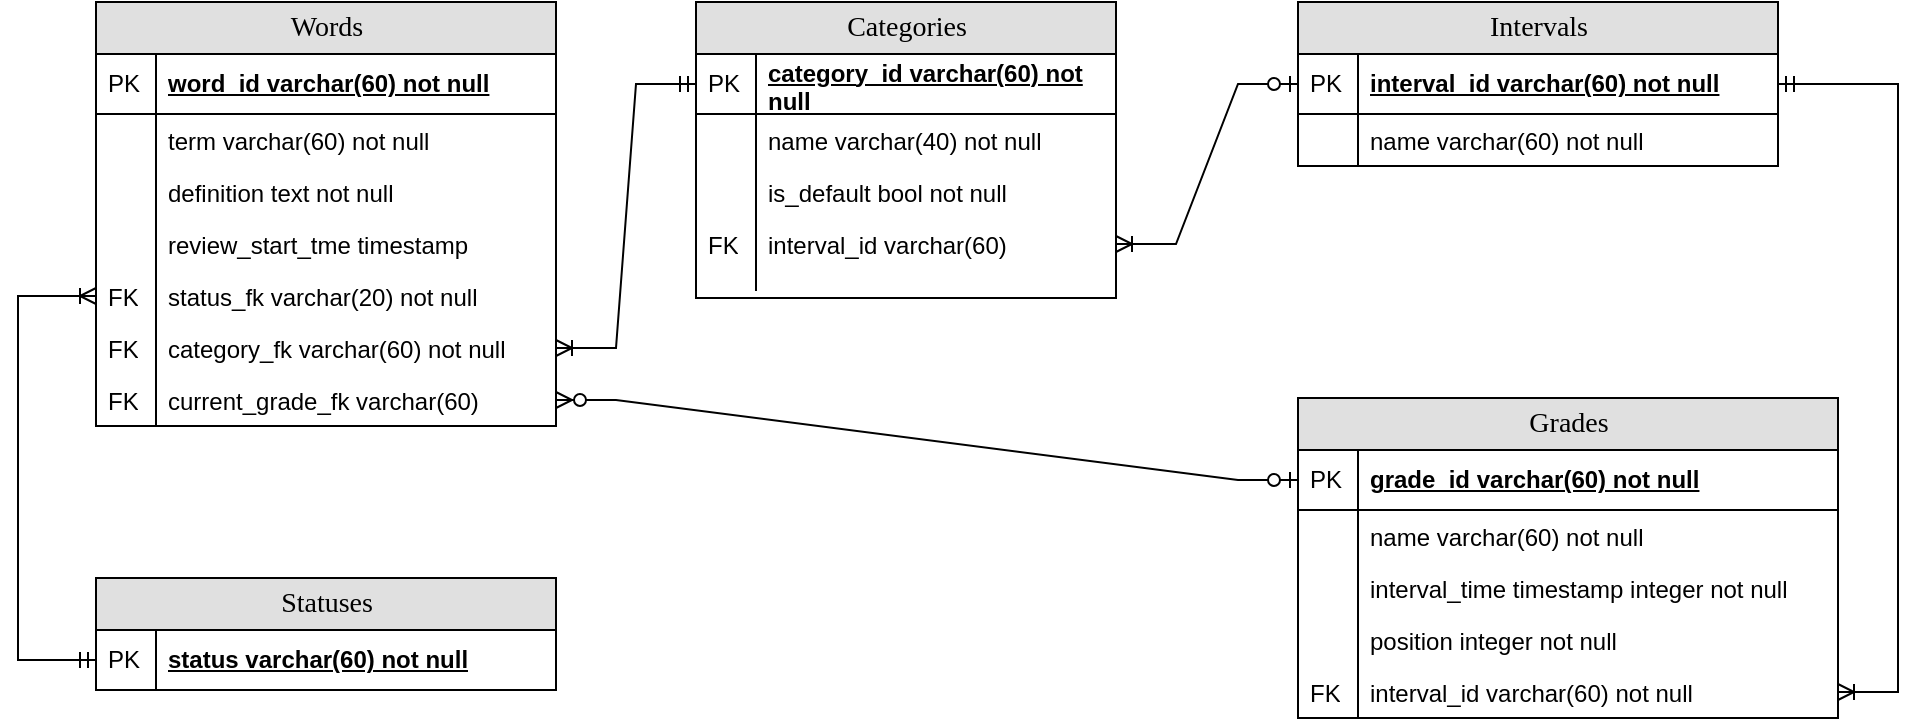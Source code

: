 <mxfile version="20.4.0" type="device"><diagram name="Page-1" id="e56a1550-8fbb-45ad-956c-1786394a9013"><mxGraphModel dx="1278" dy="538" grid="1" gridSize="10" guides="1" tooltips="1" connect="1" arrows="1" fold="1" page="1" pageScale="1" pageWidth="1100" pageHeight="850" background="none" math="0" shadow="0"><root><mxCell id="0"/><mxCell id="1" parent="0"/><mxCell id="2e49270ec7c68f3f-80" value="Words" style="swimlane;html=1;fontStyle=0;childLayout=stackLayout;horizontal=1;startSize=26;fillColor=#e0e0e0;horizontalStack=0;resizeParent=1;resizeLast=0;collapsible=1;marginBottom=0;swimlaneFillColor=#ffffff;align=center;rounded=0;shadow=0;comic=0;labelBackgroundColor=none;strokeWidth=1;fontFamily=Verdana;fontSize=14" parent="1" vertex="1"><mxGeometry x="139" y="122" width="230" height="212" as="geometry"/></mxCell><mxCell id="2e49270ec7c68f3f-81" value="word_id varchar(60) not null" style="shape=partialRectangle;top=0;left=0;right=0;bottom=1;html=1;align=left;verticalAlign=middle;fillColor=none;spacingLeft=34;spacingRight=4;whiteSpace=wrap;overflow=hidden;rotatable=0;points=[[0,0.5],[1,0.5]];portConstraint=eastwest;dropTarget=0;fontStyle=5;" parent="2e49270ec7c68f3f-80" vertex="1"><mxGeometry y="26" width="230" height="30" as="geometry"/></mxCell><mxCell id="2e49270ec7c68f3f-82" value="PK" style="shape=partialRectangle;top=0;left=0;bottom=0;html=1;fillColor=none;align=left;verticalAlign=middle;spacingLeft=4;spacingRight=4;whiteSpace=wrap;overflow=hidden;rotatable=0;points=[];portConstraint=eastwest;part=1;" parent="2e49270ec7c68f3f-81" vertex="1" connectable="0"><mxGeometry width="30" height="30" as="geometry"/></mxCell><mxCell id="2e49270ec7c68f3f-83" value="term varchar(60) not null" style="shape=partialRectangle;top=0;left=0;right=0;bottom=0;html=1;align=left;verticalAlign=top;fillColor=none;spacingLeft=34;spacingRight=4;whiteSpace=wrap;overflow=hidden;rotatable=0;points=[[0,0.5],[1,0.5]];portConstraint=eastwest;dropTarget=0;" parent="2e49270ec7c68f3f-80" vertex="1"><mxGeometry y="56" width="230" height="26" as="geometry"/></mxCell><mxCell id="2e49270ec7c68f3f-84" value="" style="shape=partialRectangle;top=0;left=0;bottom=0;html=1;fillColor=none;align=left;verticalAlign=top;spacingLeft=4;spacingRight=4;whiteSpace=wrap;overflow=hidden;rotatable=0;points=[];portConstraint=eastwest;part=1;" parent="2e49270ec7c68f3f-83" vertex="1" connectable="0"><mxGeometry width="30" height="26" as="geometry"/></mxCell><mxCell id="2e49270ec7c68f3f-85" value="definition text not null" style="shape=partialRectangle;top=0;left=0;right=0;bottom=0;html=1;align=left;verticalAlign=top;fillColor=none;spacingLeft=34;spacingRight=4;whiteSpace=wrap;overflow=hidden;rotatable=0;points=[[0,0.5],[1,0.5]];portConstraint=eastwest;dropTarget=0;" parent="2e49270ec7c68f3f-80" vertex="1"><mxGeometry y="82" width="230" height="26" as="geometry"/></mxCell><mxCell id="2e49270ec7c68f3f-86" value="" style="shape=partialRectangle;top=0;left=0;bottom=0;html=1;fillColor=none;align=left;verticalAlign=top;spacingLeft=4;spacingRight=4;whiteSpace=wrap;overflow=hidden;rotatable=0;points=[];portConstraint=eastwest;part=1;" parent="2e49270ec7c68f3f-85" vertex="1" connectable="0"><mxGeometry width="30" height="26" as="geometry"/></mxCell><mxCell id="AQcq8amNUiShf0hkwVIb-16" value="review_start_tme timestamp" style="shape=partialRectangle;top=0;left=0;right=0;bottom=0;html=1;align=left;verticalAlign=top;fillColor=none;spacingLeft=34;spacingRight=4;whiteSpace=wrap;overflow=hidden;rotatable=0;points=[[0,0.5],[1,0.5]];portConstraint=eastwest;dropTarget=0;" parent="2e49270ec7c68f3f-80" vertex="1"><mxGeometry y="108" width="230" height="26" as="geometry"/></mxCell><mxCell id="AQcq8amNUiShf0hkwVIb-17" value="" style="shape=partialRectangle;top=0;left=0;bottom=0;html=1;fillColor=none;align=left;verticalAlign=top;spacingLeft=4;spacingRight=4;whiteSpace=wrap;overflow=hidden;rotatable=0;points=[];portConstraint=eastwest;part=1;" parent="AQcq8amNUiShf0hkwVIb-16" vertex="1" connectable="0"><mxGeometry width="30" height="26" as="geometry"/></mxCell><mxCell id="2e49270ec7c68f3f-87" value="status_fk varchar(20) not null" style="shape=partialRectangle;top=0;left=0;right=0;bottom=0;html=1;align=left;verticalAlign=top;fillColor=none;spacingLeft=34;spacingRight=4;whiteSpace=wrap;overflow=hidden;rotatable=0;points=[[0,0.5],[1,0.5]];portConstraint=eastwest;dropTarget=0;" parent="2e49270ec7c68f3f-80" vertex="1"><mxGeometry y="134" width="230" height="26" as="geometry"/></mxCell><mxCell id="2e49270ec7c68f3f-88" value="FK" style="shape=partialRectangle;top=0;left=0;bottom=0;html=1;fillColor=none;align=left;verticalAlign=top;spacingLeft=4;spacingRight=4;whiteSpace=wrap;overflow=hidden;rotatable=0;points=[];portConstraint=eastwest;part=1;" parent="2e49270ec7c68f3f-87" vertex="1" connectable="0"><mxGeometry width="30" height="26" as="geometry"/></mxCell><mxCell id="AQcq8amNUiShf0hkwVIb-87" value="category_fk varchar(60) not null" style="shape=partialRectangle;top=0;left=0;right=0;bottom=0;html=1;align=left;verticalAlign=top;fillColor=none;spacingLeft=34;spacingRight=4;whiteSpace=wrap;overflow=hidden;rotatable=0;points=[[0,0.5],[1,0.5]];portConstraint=eastwest;dropTarget=0;" parent="2e49270ec7c68f3f-80" vertex="1"><mxGeometry y="160" width="230" height="26" as="geometry"/></mxCell><mxCell id="AQcq8amNUiShf0hkwVIb-88" value="FK" style="shape=partialRectangle;top=0;left=0;bottom=0;html=1;fillColor=none;align=left;verticalAlign=top;spacingLeft=4;spacingRight=4;whiteSpace=wrap;overflow=hidden;rotatable=0;points=[];portConstraint=eastwest;part=1;" parent="AQcq8amNUiShf0hkwVIb-87" vertex="1" connectable="0"><mxGeometry width="30" height="26" as="geometry"/></mxCell><mxCell id="4u8Ygi4TPc8XNHaAR2WA-2" value="current_grade_fk varchar(60)" style="shape=partialRectangle;top=0;left=0;right=0;bottom=0;html=1;align=left;verticalAlign=top;fillColor=none;spacingLeft=34;spacingRight=4;whiteSpace=wrap;overflow=hidden;rotatable=0;points=[[0,0.5],[1,0.5]];portConstraint=eastwest;dropTarget=0;" parent="2e49270ec7c68f3f-80" vertex="1"><mxGeometry y="186" width="230" height="26" as="geometry"/></mxCell><mxCell id="4u8Ygi4TPc8XNHaAR2WA-3" value="FK" style="shape=partialRectangle;top=0;left=0;bottom=0;html=1;fillColor=none;align=left;verticalAlign=top;spacingLeft=4;spacingRight=4;whiteSpace=wrap;overflow=hidden;rotatable=0;points=[];portConstraint=eastwest;part=1;" parent="4u8Ygi4TPc8XNHaAR2WA-2" vertex="1" connectable="0"><mxGeometry width="30" height="26" as="geometry"/></mxCell><mxCell id="AQcq8amNUiShf0hkwVIb-2" value="Categories" style="swimlane;html=1;fontStyle=0;childLayout=stackLayout;horizontal=1;startSize=26;fillColor=#e0e0e0;horizontalStack=0;resizeParent=1;resizeLast=0;collapsible=1;marginBottom=0;swimlaneFillColor=#ffffff;align=center;rounded=0;shadow=0;comic=0;labelBackgroundColor=none;strokeWidth=1;fontFamily=Verdana;fontSize=14" parent="1" vertex="1"><mxGeometry x="439" y="122" width="210" height="148" as="geometry"/></mxCell><mxCell id="AQcq8amNUiShf0hkwVIb-3" value="category_id varchar(60) not null" style="shape=partialRectangle;top=0;left=0;right=0;bottom=1;html=1;align=left;verticalAlign=middle;fillColor=none;spacingLeft=34;spacingRight=4;whiteSpace=wrap;overflow=hidden;rotatable=0;points=[[0,0.5],[1,0.5]];portConstraint=eastwest;dropTarget=0;fontStyle=5;" parent="AQcq8amNUiShf0hkwVIb-2" vertex="1"><mxGeometry y="26" width="210" height="30" as="geometry"/></mxCell><mxCell id="AQcq8amNUiShf0hkwVIb-4" value="PK" style="shape=partialRectangle;top=0;left=0;bottom=0;html=1;fillColor=none;align=left;verticalAlign=middle;spacingLeft=4;spacingRight=4;whiteSpace=wrap;overflow=hidden;rotatable=0;points=[];portConstraint=eastwest;part=1;" parent="AQcq8amNUiShf0hkwVIb-3" vertex="1" connectable="0"><mxGeometry width="30" height="30" as="geometry"/></mxCell><mxCell id="AQcq8amNUiShf0hkwVIb-5" value="name varchar(40) not null" style="shape=partialRectangle;top=0;left=0;right=0;bottom=0;html=1;align=left;verticalAlign=top;fillColor=none;spacingLeft=34;spacingRight=4;whiteSpace=wrap;overflow=hidden;rotatable=0;points=[[0,0.5],[1,0.5]];portConstraint=eastwest;dropTarget=0;" parent="AQcq8amNUiShf0hkwVIb-2" vertex="1"><mxGeometry y="56" width="210" height="26" as="geometry"/></mxCell><mxCell id="AQcq8amNUiShf0hkwVIb-6" value="" style="shape=partialRectangle;top=0;left=0;bottom=0;html=1;fillColor=none;align=left;verticalAlign=top;spacingLeft=4;spacingRight=4;whiteSpace=wrap;overflow=hidden;rotatable=0;points=[];portConstraint=eastwest;part=1;" parent="AQcq8amNUiShf0hkwVIb-5" vertex="1" connectable="0"><mxGeometry width="30" height="26" as="geometry"/></mxCell><mxCell id="AQcq8amNUiShf0hkwVIb-7" value="is_default bool not null" style="shape=partialRectangle;top=0;left=0;right=0;bottom=0;html=1;align=left;verticalAlign=top;fillColor=none;spacingLeft=34;spacingRight=4;whiteSpace=wrap;overflow=hidden;rotatable=0;points=[[0,0.5],[1,0.5]];portConstraint=eastwest;dropTarget=0;" parent="AQcq8amNUiShf0hkwVIb-2" vertex="1"><mxGeometry y="82" width="210" height="26" as="geometry"/></mxCell><mxCell id="AQcq8amNUiShf0hkwVIb-8" value="" style="shape=partialRectangle;top=0;left=0;bottom=0;html=1;fillColor=none;align=left;verticalAlign=top;spacingLeft=4;spacingRight=4;whiteSpace=wrap;overflow=hidden;rotatable=0;points=[];portConstraint=eastwest;part=1;" parent="AQcq8amNUiShf0hkwVIb-7" vertex="1" connectable="0"><mxGeometry width="30" height="26" as="geometry"/></mxCell><mxCell id="AQcq8amNUiShf0hkwVIb-9" value="&lt;div&gt;interval_id varchar(60)&lt;/div&gt;" style="shape=partialRectangle;top=0;left=0;right=0;bottom=0;html=1;align=left;verticalAlign=top;fillColor=none;spacingLeft=34;spacingRight=4;whiteSpace=wrap;overflow=hidden;rotatable=0;points=[[0,0.5],[1,0.5]];portConstraint=eastwest;dropTarget=0;" parent="AQcq8amNUiShf0hkwVIb-2" vertex="1"><mxGeometry y="108" width="210" height="26" as="geometry"/></mxCell><mxCell id="AQcq8amNUiShf0hkwVIb-10" value="FK" style="shape=partialRectangle;top=0;left=0;bottom=0;html=1;fillColor=none;align=left;verticalAlign=top;spacingLeft=4;spacingRight=4;whiteSpace=wrap;overflow=hidden;rotatable=0;points=[];portConstraint=eastwest;part=1;" parent="AQcq8amNUiShf0hkwVIb-9" vertex="1" connectable="0"><mxGeometry width="30" height="26" as="geometry"/></mxCell><mxCell id="AQcq8amNUiShf0hkwVIb-11" value="" style="shape=partialRectangle;top=0;left=0;right=0;bottom=0;html=1;align=left;verticalAlign=top;fillColor=none;spacingLeft=34;spacingRight=4;whiteSpace=wrap;overflow=hidden;rotatable=0;points=[[0,0.5],[1,0.5]];portConstraint=eastwest;dropTarget=0;" parent="AQcq8amNUiShf0hkwVIb-2" vertex="1"><mxGeometry y="134" width="210" height="10" as="geometry"/></mxCell><mxCell id="AQcq8amNUiShf0hkwVIb-12" value="" style="shape=partialRectangle;top=0;left=0;bottom=0;html=1;fillColor=none;align=left;verticalAlign=top;spacingLeft=4;spacingRight=4;whiteSpace=wrap;overflow=hidden;rotatable=0;points=[];portConstraint=eastwest;part=1;" parent="AQcq8amNUiShf0hkwVIb-11" vertex="1" connectable="0"><mxGeometry width="30" height="10" as="geometry"/></mxCell><mxCell id="AQcq8amNUiShf0hkwVIb-18" value="Intervals" style="swimlane;html=1;fontStyle=0;childLayout=stackLayout;horizontal=1;startSize=26;fillColor=#e0e0e0;horizontalStack=0;resizeParent=1;resizeLast=0;collapsible=1;marginBottom=0;swimlaneFillColor=#ffffff;align=center;rounded=0;shadow=0;comic=0;labelBackgroundColor=none;strokeWidth=1;fontFamily=Verdana;fontSize=14" parent="1" vertex="1"><mxGeometry x="740" y="122" width="240" height="82" as="geometry"/></mxCell><mxCell id="AQcq8amNUiShf0hkwVIb-19" value="interval_id varchar(60) not null" style="shape=partialRectangle;top=0;left=0;right=0;bottom=1;html=1;align=left;verticalAlign=middle;fillColor=none;spacingLeft=34;spacingRight=4;whiteSpace=wrap;overflow=hidden;rotatable=0;points=[[0,0.5],[1,0.5]];portConstraint=eastwest;dropTarget=0;fontStyle=5;" parent="AQcq8amNUiShf0hkwVIb-18" vertex="1"><mxGeometry y="26" width="240" height="30" as="geometry"/></mxCell><mxCell id="AQcq8amNUiShf0hkwVIb-20" value="PK" style="shape=partialRectangle;top=0;left=0;bottom=0;html=1;fillColor=none;align=left;verticalAlign=middle;spacingLeft=4;spacingRight=4;whiteSpace=wrap;overflow=hidden;rotatable=0;points=[];portConstraint=eastwest;part=1;" parent="AQcq8amNUiShf0hkwVIb-19" vertex="1" connectable="0"><mxGeometry width="30" height="30" as="geometry"/></mxCell><mxCell id="AQcq8amNUiShf0hkwVIb-21" value="name varchar(60) not null" style="shape=partialRectangle;top=0;left=0;right=0;bottom=0;html=1;align=left;verticalAlign=top;fillColor=none;spacingLeft=34;spacingRight=4;whiteSpace=wrap;overflow=hidden;rotatable=0;points=[[0,0.5],[1,0.5]];portConstraint=eastwest;dropTarget=0;" parent="AQcq8amNUiShf0hkwVIb-18" vertex="1"><mxGeometry y="56" width="240" height="26" as="geometry"/></mxCell><mxCell id="AQcq8amNUiShf0hkwVIb-22" value="" style="shape=partialRectangle;top=0;left=0;bottom=0;html=1;fillColor=none;align=left;verticalAlign=top;spacingLeft=4;spacingRight=4;whiteSpace=wrap;overflow=hidden;rotatable=0;points=[];portConstraint=eastwest;part=1;" parent="AQcq8amNUiShf0hkwVIb-21" vertex="1" connectable="0"><mxGeometry width="30" height="26" as="geometry"/></mxCell><mxCell id="AQcq8amNUiShf0hkwVIb-50" value="Grades" style="swimlane;html=1;fontStyle=0;childLayout=stackLayout;horizontal=1;startSize=26;fillColor=#e0e0e0;horizontalStack=0;resizeParent=1;resizeLast=0;collapsible=1;marginBottom=0;swimlaneFillColor=#ffffff;align=center;rounded=0;shadow=0;comic=0;labelBackgroundColor=none;strokeWidth=1;fontFamily=Verdana;fontSize=14" parent="1" vertex="1"><mxGeometry x="740" y="320" width="270" height="160" as="geometry"/></mxCell><mxCell id="AQcq8amNUiShf0hkwVIb-51" value="grade_id varchar(60) not null" style="shape=partialRectangle;top=0;left=0;right=0;bottom=1;html=1;align=left;verticalAlign=middle;fillColor=none;spacingLeft=34;spacingRight=4;whiteSpace=wrap;overflow=hidden;rotatable=0;points=[[0,0.5],[1,0.5]];portConstraint=eastwest;dropTarget=0;fontStyle=5;" parent="AQcq8amNUiShf0hkwVIb-50" vertex="1"><mxGeometry y="26" width="270" height="30" as="geometry"/></mxCell><mxCell id="AQcq8amNUiShf0hkwVIb-52" value="PK" style="shape=partialRectangle;top=0;left=0;bottom=0;html=1;fillColor=none;align=left;verticalAlign=middle;spacingLeft=4;spacingRight=4;whiteSpace=wrap;overflow=hidden;rotatable=0;points=[];portConstraint=eastwest;part=1;" parent="AQcq8amNUiShf0hkwVIb-51" vertex="1" connectable="0"><mxGeometry width="30" height="30" as="geometry"/></mxCell><mxCell id="AQcq8amNUiShf0hkwVIb-53" value="name varchar(60) not null" style="shape=partialRectangle;top=0;left=0;right=0;bottom=0;html=1;align=left;verticalAlign=top;fillColor=none;spacingLeft=34;spacingRight=4;whiteSpace=wrap;overflow=hidden;rotatable=0;points=[[0,0.5],[1,0.5]];portConstraint=eastwest;dropTarget=0;" parent="AQcq8amNUiShf0hkwVIb-50" vertex="1"><mxGeometry y="56" width="270" height="26" as="geometry"/></mxCell><mxCell id="AQcq8amNUiShf0hkwVIb-54" value="" style="shape=partialRectangle;top=0;left=0;bottom=0;html=1;fillColor=none;align=left;verticalAlign=top;spacingLeft=4;spacingRight=4;whiteSpace=wrap;overflow=hidden;rotatable=0;points=[];portConstraint=eastwest;part=1;" parent="AQcq8amNUiShf0hkwVIb-53" vertex="1" connectable="0"><mxGeometry width="30" height="26" as="geometry"/></mxCell><mxCell id="AQcq8amNUiShf0hkwVIb-55" value="interval_time timestamp integer not null" style="shape=partialRectangle;top=0;left=0;right=0;bottom=0;html=1;align=left;verticalAlign=top;fillColor=none;spacingLeft=34;spacingRight=4;whiteSpace=wrap;overflow=hidden;rotatable=0;points=[[0,0.5],[1,0.5]];portConstraint=eastwest;dropTarget=0;" parent="AQcq8amNUiShf0hkwVIb-50" vertex="1"><mxGeometry y="82" width="270" height="26" as="geometry"/></mxCell><mxCell id="AQcq8amNUiShf0hkwVIb-56" value="" style="shape=partialRectangle;top=0;left=0;bottom=0;html=1;fillColor=none;align=left;verticalAlign=top;spacingLeft=4;spacingRight=4;whiteSpace=wrap;overflow=hidden;rotatable=0;points=[];portConstraint=eastwest;part=1;" parent="AQcq8amNUiShf0hkwVIb-55" vertex="1" connectable="0"><mxGeometry width="30" height="26" as="geometry"/></mxCell><mxCell id="AQcq8amNUiShf0hkwVIb-85" value="position integer not null" style="shape=partialRectangle;top=0;left=0;right=0;bottom=0;html=1;align=left;verticalAlign=top;fillColor=none;spacingLeft=34;spacingRight=4;whiteSpace=wrap;overflow=hidden;rotatable=0;points=[[0,0.5],[1,0.5]];portConstraint=eastwest;dropTarget=0;" parent="AQcq8amNUiShf0hkwVIb-50" vertex="1"><mxGeometry y="108" width="270" height="26" as="geometry"/></mxCell><mxCell id="AQcq8amNUiShf0hkwVIb-86" value="" style="shape=partialRectangle;top=0;left=0;bottom=0;html=1;fillColor=none;align=left;verticalAlign=top;spacingLeft=4;spacingRight=4;whiteSpace=wrap;overflow=hidden;rotatable=0;points=[];portConstraint=eastwest;part=1;" parent="AQcq8amNUiShf0hkwVIb-85" vertex="1" connectable="0"><mxGeometry width="30" height="26" as="geometry"/></mxCell><mxCell id="AQcq8amNUiShf0hkwVIb-59" value="interval_id varchar(60) not null" style="shape=partialRectangle;top=0;left=0;right=0;bottom=0;html=1;align=left;verticalAlign=top;fillColor=none;spacingLeft=34;spacingRight=4;whiteSpace=wrap;overflow=hidden;rotatable=0;points=[[0,0.5],[1,0.5]];portConstraint=eastwest;dropTarget=0;" parent="AQcq8amNUiShf0hkwVIb-50" vertex="1"><mxGeometry y="134" width="270" height="26" as="geometry"/></mxCell><mxCell id="AQcq8amNUiShf0hkwVIb-60" value="FK" style="shape=partialRectangle;top=0;left=0;bottom=0;html=1;fillColor=none;align=left;verticalAlign=top;spacingLeft=4;spacingRight=4;whiteSpace=wrap;overflow=hidden;rotatable=0;points=[];portConstraint=eastwest;part=1;" parent="AQcq8amNUiShf0hkwVIb-59" vertex="1" connectable="0"><mxGeometry width="30" height="26" as="geometry"/></mxCell><mxCell id="AQcq8amNUiShf0hkwVIb-69" value="" style="edgeStyle=entityRelationEdgeStyle;fontSize=12;html=1;endArrow=ERoneToMany;startArrow=ERzeroToOne;rounded=0;exitX=0;exitY=0.5;exitDx=0;exitDy=0;entryX=1;entryY=0.5;entryDx=0;entryDy=0;" parent="1" source="AQcq8amNUiShf0hkwVIb-19" target="AQcq8amNUiShf0hkwVIb-9" edge="1"><mxGeometry width="100" height="100" relative="1" as="geometry"><mxPoint x="679" y="370" as="sourcePoint"/><mxPoint x="779" y="270" as="targetPoint"/></mxGeometry></mxCell><mxCell id="AQcq8amNUiShf0hkwVIb-84" value="" style="edgeStyle=entityRelationEdgeStyle;fontSize=12;html=1;endArrow=ERoneToMany;startArrow=ERmandOne;rounded=0;exitX=1;exitY=0.5;exitDx=0;exitDy=0;" parent="1" source="AQcq8amNUiShf0hkwVIb-19" target="AQcq8amNUiShf0hkwVIb-59" edge="1"><mxGeometry width="100" height="100" relative="1" as="geometry"><mxPoint x="689" y="390" as="sourcePoint"/><mxPoint x="1109" y="330" as="targetPoint"/></mxGeometry></mxCell><mxCell id="AQcq8amNUiShf0hkwVIb-90" value="" style="edgeStyle=entityRelationEdgeStyle;fontSize=12;html=1;endArrow=ERoneToMany;startArrow=ERmandOne;rounded=0;exitX=0;exitY=0.5;exitDx=0;exitDy=0;" parent="1" source="AQcq8amNUiShf0hkwVIb-3" target="AQcq8amNUiShf0hkwVIb-87" edge="1"><mxGeometry width="100" height="100" relative="1" as="geometry"><mxPoint x="419" y="440" as="sourcePoint"/><mxPoint x="519" y="340" as="targetPoint"/></mxGeometry></mxCell><mxCell id="AQcq8amNUiShf0hkwVIb-91" value="" style="edgeStyle=entityRelationEdgeStyle;fontSize=12;html=1;endArrow=ERzeroToMany;startArrow=ERzeroToOne;rounded=0;entryX=1;entryY=0.5;entryDx=0;entryDy=0;exitX=0;exitY=0.5;exitDx=0;exitDy=0;" parent="1" source="AQcq8amNUiShf0hkwVIb-51" target="4u8Ygi4TPc8XNHaAR2WA-2" edge="1"><mxGeometry width="100" height="100" relative="1" as="geometry"><mxPoint x="509" y="470" as="sourcePoint"/><mxPoint x="609" y="370" as="targetPoint"/></mxGeometry></mxCell><mxCell id="FaYmIsPSINlsyjSbrf7t-1" value="Statuses" style="swimlane;html=1;fontStyle=0;childLayout=stackLayout;horizontal=1;startSize=26;fillColor=#e0e0e0;horizontalStack=0;resizeParent=1;resizeLast=0;collapsible=1;marginBottom=0;swimlaneFillColor=#ffffff;align=center;rounded=0;shadow=0;comic=0;labelBackgroundColor=none;strokeWidth=1;fontFamily=Verdana;fontSize=14" vertex="1" parent="1"><mxGeometry x="139" y="410" width="230" height="56" as="geometry"/></mxCell><mxCell id="FaYmIsPSINlsyjSbrf7t-2" value="status varchar(60) not null" style="shape=partialRectangle;top=0;left=0;right=0;bottom=1;html=1;align=left;verticalAlign=middle;fillColor=none;spacingLeft=34;spacingRight=4;whiteSpace=wrap;overflow=hidden;rotatable=0;points=[[0,0.5],[1,0.5]];portConstraint=eastwest;dropTarget=0;fontStyle=5;" vertex="1" parent="FaYmIsPSINlsyjSbrf7t-1"><mxGeometry y="26" width="230" height="30" as="geometry"/></mxCell><mxCell id="FaYmIsPSINlsyjSbrf7t-3" value="PK" style="shape=partialRectangle;top=0;left=0;bottom=0;html=1;fillColor=none;align=left;verticalAlign=middle;spacingLeft=4;spacingRight=4;whiteSpace=wrap;overflow=hidden;rotatable=0;points=[];portConstraint=eastwest;part=1;" vertex="1" connectable="0" parent="FaYmIsPSINlsyjSbrf7t-2"><mxGeometry width="30" height="30" as="geometry"/></mxCell><mxCell id="FaYmIsPSINlsyjSbrf7t-5" value="" style="edgeStyle=elbowEdgeStyle;fontSize=12;html=1;endArrow=ERoneToMany;startArrow=ERmandOne;rounded=0;exitX=0;exitY=0.5;exitDx=0;exitDy=0;entryX=0;entryY=0.5;entryDx=0;entryDy=0;" edge="1" parent="1" source="FaYmIsPSINlsyjSbrf7t-2" target="2e49270ec7c68f3f-87"><mxGeometry width="100" height="100" relative="1" as="geometry"><mxPoint x="50" y="460" as="sourcePoint"/><mxPoint x="100" y="330" as="targetPoint"/><Array as="points"><mxPoint x="100" y="350"/></Array></mxGeometry></mxCell></root></mxGraphModel></diagram></mxfile>
